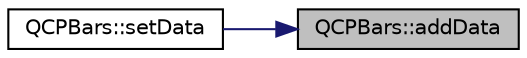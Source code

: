 digraph "QCPBars::addData"
{
 // LATEX_PDF_SIZE
  edge [fontname="Helvetica",fontsize="10",labelfontname="Helvetica",labelfontsize="10"];
  node [fontname="Helvetica",fontsize="10",shape=record];
  rankdir="RL";
  Node1 [label="QCPBars::addData",height=0.2,width=0.4,color="black", fillcolor="grey75", style="filled", fontcolor="black",tooltip=" "];
  Node1 -> Node2 [dir="back",color="midnightblue",fontsize="10",style="solid",fontname="Helvetica"];
  Node2 [label="QCPBars::setData",height=0.2,width=0.4,color="black", fillcolor="white", style="filled",URL="$classQCPBars.html#a2a88cd5b16ec7b71e5a590f95b50c5ce",tooltip=" "];
}
